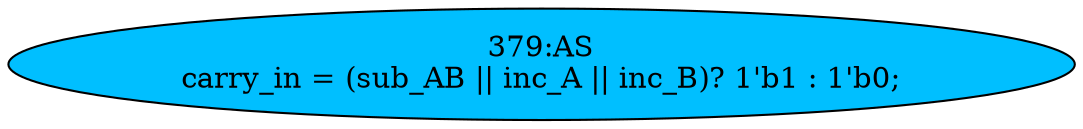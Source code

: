 strict digraph "" {
	node [label="\N"];
	"379:AS"	 [ast="<pyverilog.vparser.ast.Assign object at 0x7f030bf4c390>",
		def_var="['carry_in']",
		fillcolor=deepskyblue,
		label="379:AS
carry_in = (sub_AB || inc_A || inc_B)? 1'b1 : 1'b0;",
		statements="[]",
		style=filled,
		typ=Assign,
		use_var="['sub_AB', 'inc_A', 'inc_B']"];
}
